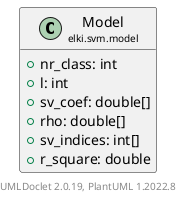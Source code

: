 @startuml
    remove .*\.(Instance|Par|Parameterizer|Factory)$
    set namespaceSeparator none
    hide empty fields
    hide empty methods

    class "<size:14>Model\n<size:10>elki.svm.model" as elki.svm.model.Model [[Model.html]] {
        +nr_class: int
        +l: int
        +sv_coef: double[]
        +rho: double[]
        +sv_indices: int[]
        +r_square: double
    }

    center footer UMLDoclet 2.0.19, PlantUML 1.2022.8
@enduml
